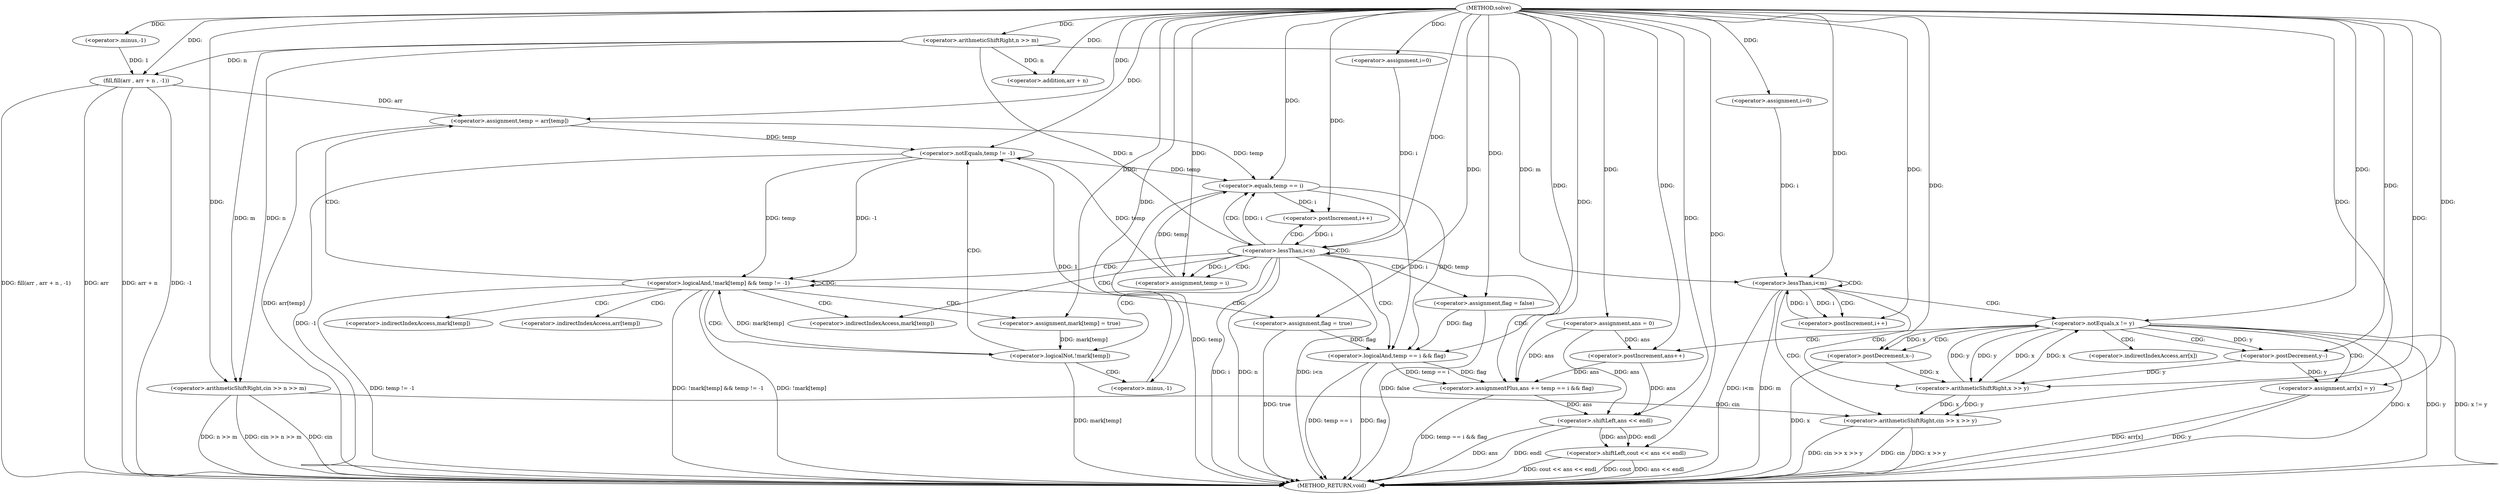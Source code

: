 digraph "solve" {  
"1000105" [label = "(METHOD,solve)" ]
"1000218" [label = "(METHOD_RETURN,void)" ]
"1000110" [label = "(<operator>.assignment,ans = 0)" ]
"1000113" [label = "(<operator>.arithmeticShiftRight,cin >> n >> m)" ]
"1000119" [label = "(fill,fill(arr , arr + n , -1))" ]
"1000213" [label = "(<operator>.shiftLeft,cout << ans << endl)" ]
"1000128" [label = "(<operator>.assignment,i=0)" ]
"1000131" [label = "(<operator>.lessThan,i<m)" ]
"1000134" [label = "(<operator>.postIncrement,i++)" ]
"1000164" [label = "(<operator>.assignment,i=0)" ]
"1000167" [label = "(<operator>.lessThan,i<n)" ]
"1000170" [label = "(<operator>.postIncrement,i++)" ]
"1000115" [label = "(<operator>.arithmeticShiftRight,n >> m)" ]
"1000121" [label = "(<operator>.addition,arr + n)" ]
"1000124" [label = "(<operator>.minus,-1)" ]
"1000139" [label = "(<operator>.arithmeticShiftRight,cin >> x >> y)" ]
"1000174" [label = "(<operator>.assignment,temp = i)" ]
"1000178" [label = "(<operator>.assignment,flag = false)" ]
"1000206" [label = "(<operator>.assignmentPlus,ans += temp == i && flag)" ]
"1000215" [label = "(<operator>.shiftLeft,ans << endl)" ]
"1000145" [label = "(<operator>.notEquals,x != y)" ]
"1000182" [label = "(<operator>.logicalAnd,!mark[temp] && temp != -1)" ]
"1000141" [label = "(<operator>.arithmeticShiftRight,x >> y)" ]
"1000149" [label = "(<operator>.postIncrement,ans++)" ]
"1000156" [label = "(<operator>.assignment,arr[x] = y)" ]
"1000192" [label = "(<operator>.assignment,mark[temp] = true)" ]
"1000208" [label = "(<operator>.logicalAnd,temp == i && flag)" ]
"1000152" [label = "(<operator>.postDecrement,x--)" ]
"1000154" [label = "(<operator>.postDecrement,y--)" ]
"1000183" [label = "(<operator>.logicalNot,!mark[temp])" ]
"1000187" [label = "(<operator>.notEquals,temp != -1)" ]
"1000198" [label = "(<operator>.assignment,flag = true)" ]
"1000201" [label = "(<operator>.assignment,temp = arr[temp])" ]
"1000209" [label = "(<operator>.equals,temp == i)" ]
"1000189" [label = "(<operator>.minus,-1)" ]
"1000157" [label = "(<operator>.indirectIndexAccess,arr[x])" ]
"1000184" [label = "(<operator>.indirectIndexAccess,mark[temp])" ]
"1000193" [label = "(<operator>.indirectIndexAccess,mark[temp])" ]
"1000203" [label = "(<operator>.indirectIndexAccess,arr[temp])" ]
  "1000113" -> "1000218"  [ label = "DDG: cin"] 
  "1000113" -> "1000218"  [ label = "DDG: n >> m"] 
  "1000113" -> "1000218"  [ label = "DDG: cin >> n >> m"] 
  "1000119" -> "1000218"  [ label = "DDG: arr"] 
  "1000119" -> "1000218"  [ label = "DDG: arr + n"] 
  "1000119" -> "1000218"  [ label = "DDG: -1"] 
  "1000119" -> "1000218"  [ label = "DDG: fill(arr , arr + n , -1)"] 
  "1000131" -> "1000218"  [ label = "DDG: m"] 
  "1000131" -> "1000218"  [ label = "DDG: i<m"] 
  "1000167" -> "1000218"  [ label = "DDG: i"] 
  "1000167" -> "1000218"  [ label = "DDG: n"] 
  "1000167" -> "1000218"  [ label = "DDG: i<n"] 
  "1000215" -> "1000218"  [ label = "DDG: ans"] 
  "1000213" -> "1000218"  [ label = "DDG: ans << endl"] 
  "1000213" -> "1000218"  [ label = "DDG: cout << ans << endl"] 
  "1000183" -> "1000218"  [ label = "DDG: mark[temp]"] 
  "1000182" -> "1000218"  [ label = "DDG: !mark[temp]"] 
  "1000187" -> "1000218"  [ label = "DDG: -1"] 
  "1000182" -> "1000218"  [ label = "DDG: temp != -1"] 
  "1000182" -> "1000218"  [ label = "DDG: !mark[temp] && temp != -1"] 
  "1000209" -> "1000218"  [ label = "DDG: temp"] 
  "1000208" -> "1000218"  [ label = "DDG: temp == i"] 
  "1000208" -> "1000218"  [ label = "DDG: flag"] 
  "1000206" -> "1000218"  [ label = "DDG: temp == i && flag"] 
  "1000198" -> "1000218"  [ label = "DDG: true"] 
  "1000201" -> "1000218"  [ label = "DDG: arr[temp]"] 
  "1000139" -> "1000218"  [ label = "DDG: cin"] 
  "1000139" -> "1000218"  [ label = "DDG: x >> y"] 
  "1000139" -> "1000218"  [ label = "DDG: cin >> x >> y"] 
  "1000145" -> "1000218"  [ label = "DDG: x"] 
  "1000145" -> "1000218"  [ label = "DDG: y"] 
  "1000145" -> "1000218"  [ label = "DDG: x != y"] 
  "1000152" -> "1000218"  [ label = "DDG: x"] 
  "1000156" -> "1000218"  [ label = "DDG: arr[x]"] 
  "1000156" -> "1000218"  [ label = "DDG: y"] 
  "1000178" -> "1000218"  [ label = "DDG: false"] 
  "1000213" -> "1000218"  [ label = "DDG: cout"] 
  "1000215" -> "1000218"  [ label = "DDG: endl"] 
  "1000105" -> "1000110"  [ label = "DDG: "] 
  "1000105" -> "1000113"  [ label = "DDG: "] 
  "1000115" -> "1000113"  [ label = "DDG: m"] 
  "1000115" -> "1000113"  [ label = "DDG: n"] 
  "1000105" -> "1000119"  [ label = "DDG: "] 
  "1000115" -> "1000119"  [ label = "DDG: n"] 
  "1000124" -> "1000119"  [ label = "DDG: 1"] 
  "1000105" -> "1000128"  [ label = "DDG: "] 
  "1000105" -> "1000164"  [ label = "DDG: "] 
  "1000105" -> "1000213"  [ label = "DDG: "] 
  "1000215" -> "1000213"  [ label = "DDG: ans"] 
  "1000215" -> "1000213"  [ label = "DDG: endl"] 
  "1000105" -> "1000115"  [ label = "DDG: "] 
  "1000105" -> "1000121"  [ label = "DDG: "] 
  "1000115" -> "1000121"  [ label = "DDG: n"] 
  "1000105" -> "1000124"  [ label = "DDG: "] 
  "1000128" -> "1000131"  [ label = "DDG: i"] 
  "1000134" -> "1000131"  [ label = "DDG: i"] 
  "1000105" -> "1000131"  [ label = "DDG: "] 
  "1000115" -> "1000131"  [ label = "DDG: m"] 
  "1000131" -> "1000134"  [ label = "DDG: i"] 
  "1000105" -> "1000134"  [ label = "DDG: "] 
  "1000164" -> "1000167"  [ label = "DDG: i"] 
  "1000170" -> "1000167"  [ label = "DDG: i"] 
  "1000105" -> "1000167"  [ label = "DDG: "] 
  "1000115" -> "1000167"  [ label = "DDG: n"] 
  "1000209" -> "1000170"  [ label = "DDG: i"] 
  "1000105" -> "1000170"  [ label = "DDG: "] 
  "1000167" -> "1000174"  [ label = "DDG: i"] 
  "1000105" -> "1000174"  [ label = "DDG: "] 
  "1000105" -> "1000178"  [ label = "DDG: "] 
  "1000208" -> "1000206"  [ label = "DDG: temp == i"] 
  "1000208" -> "1000206"  [ label = "DDG: flag"] 
  "1000110" -> "1000215"  [ label = "DDG: ans"] 
  "1000206" -> "1000215"  [ label = "DDG: ans"] 
  "1000149" -> "1000215"  [ label = "DDG: ans"] 
  "1000105" -> "1000215"  [ label = "DDG: "] 
  "1000113" -> "1000139"  [ label = "DDG: cin"] 
  "1000105" -> "1000139"  [ label = "DDG: "] 
  "1000141" -> "1000139"  [ label = "DDG: x"] 
  "1000141" -> "1000139"  [ label = "DDG: y"] 
  "1000110" -> "1000206"  [ label = "DDG: ans"] 
  "1000149" -> "1000206"  [ label = "DDG: ans"] 
  "1000105" -> "1000206"  [ label = "DDG: "] 
  "1000145" -> "1000141"  [ label = "DDG: x"] 
  "1000152" -> "1000141"  [ label = "DDG: x"] 
  "1000105" -> "1000141"  [ label = "DDG: "] 
  "1000145" -> "1000141"  [ label = "DDG: y"] 
  "1000154" -> "1000141"  [ label = "DDG: y"] 
  "1000141" -> "1000145"  [ label = "DDG: x"] 
  "1000105" -> "1000145"  [ label = "DDG: "] 
  "1000141" -> "1000145"  [ label = "DDG: y"] 
  "1000154" -> "1000156"  [ label = "DDG: y"] 
  "1000105" -> "1000156"  [ label = "DDG: "] 
  "1000183" -> "1000182"  [ label = "DDG: mark[temp]"] 
  "1000187" -> "1000182"  [ label = "DDG: temp"] 
  "1000187" -> "1000182"  [ label = "DDG: -1"] 
  "1000105" -> "1000192"  [ label = "DDG: "] 
  "1000209" -> "1000208"  [ label = "DDG: temp"] 
  "1000209" -> "1000208"  [ label = "DDG: i"] 
  "1000178" -> "1000208"  [ label = "DDG: flag"] 
  "1000198" -> "1000208"  [ label = "DDG: flag"] 
  "1000105" -> "1000208"  [ label = "DDG: "] 
  "1000110" -> "1000149"  [ label = "DDG: ans"] 
  "1000105" -> "1000149"  [ label = "DDG: "] 
  "1000192" -> "1000183"  [ label = "DDG: mark[temp]"] 
  "1000174" -> "1000187"  [ label = "DDG: temp"] 
  "1000201" -> "1000187"  [ label = "DDG: temp"] 
  "1000105" -> "1000187"  [ label = "DDG: "] 
  "1000189" -> "1000187"  [ label = "DDG: 1"] 
  "1000105" -> "1000198"  [ label = "DDG: "] 
  "1000119" -> "1000201"  [ label = "DDG: arr"] 
  "1000174" -> "1000209"  [ label = "DDG: temp"] 
  "1000187" -> "1000209"  [ label = "DDG: temp"] 
  "1000201" -> "1000209"  [ label = "DDG: temp"] 
  "1000105" -> "1000209"  [ label = "DDG: "] 
  "1000167" -> "1000209"  [ label = "DDG: i"] 
  "1000145" -> "1000152"  [ label = "DDG: x"] 
  "1000105" -> "1000152"  [ label = "DDG: "] 
  "1000145" -> "1000154"  [ label = "DDG: y"] 
  "1000105" -> "1000154"  [ label = "DDG: "] 
  "1000105" -> "1000189"  [ label = "DDG: "] 
  "1000105" -> "1000201"  [ label = "DDG: "] 
  "1000131" -> "1000141"  [ label = "CDG: "] 
  "1000131" -> "1000139"  [ label = "CDG: "] 
  "1000131" -> "1000131"  [ label = "CDG: "] 
  "1000131" -> "1000145"  [ label = "CDG: "] 
  "1000131" -> "1000134"  [ label = "CDG: "] 
  "1000167" -> "1000174"  [ label = "CDG: "] 
  "1000167" -> "1000208"  [ label = "CDG: "] 
  "1000167" -> "1000182"  [ label = "CDG: "] 
  "1000167" -> "1000183"  [ label = "CDG: "] 
  "1000167" -> "1000178"  [ label = "CDG: "] 
  "1000167" -> "1000206"  [ label = "CDG: "] 
  "1000167" -> "1000167"  [ label = "CDG: "] 
  "1000167" -> "1000170"  [ label = "CDG: "] 
  "1000167" -> "1000184"  [ label = "CDG: "] 
  "1000167" -> "1000209"  [ label = "CDG: "] 
  "1000145" -> "1000156"  [ label = "CDG: "] 
  "1000145" -> "1000152"  [ label = "CDG: "] 
  "1000145" -> "1000157"  [ label = "CDG: "] 
  "1000145" -> "1000149"  [ label = "CDG: "] 
  "1000145" -> "1000154"  [ label = "CDG: "] 
  "1000182" -> "1000182"  [ label = "CDG: "] 
  "1000182" -> "1000183"  [ label = "CDG: "] 
  "1000182" -> "1000203"  [ label = "CDG: "] 
  "1000182" -> "1000201"  [ label = "CDG: "] 
  "1000182" -> "1000193"  [ label = "CDG: "] 
  "1000182" -> "1000192"  [ label = "CDG: "] 
  "1000182" -> "1000184"  [ label = "CDG: "] 
  "1000182" -> "1000198"  [ label = "CDG: "] 
  "1000183" -> "1000189"  [ label = "CDG: "] 
  "1000183" -> "1000187"  [ label = "CDG: "] 
}
